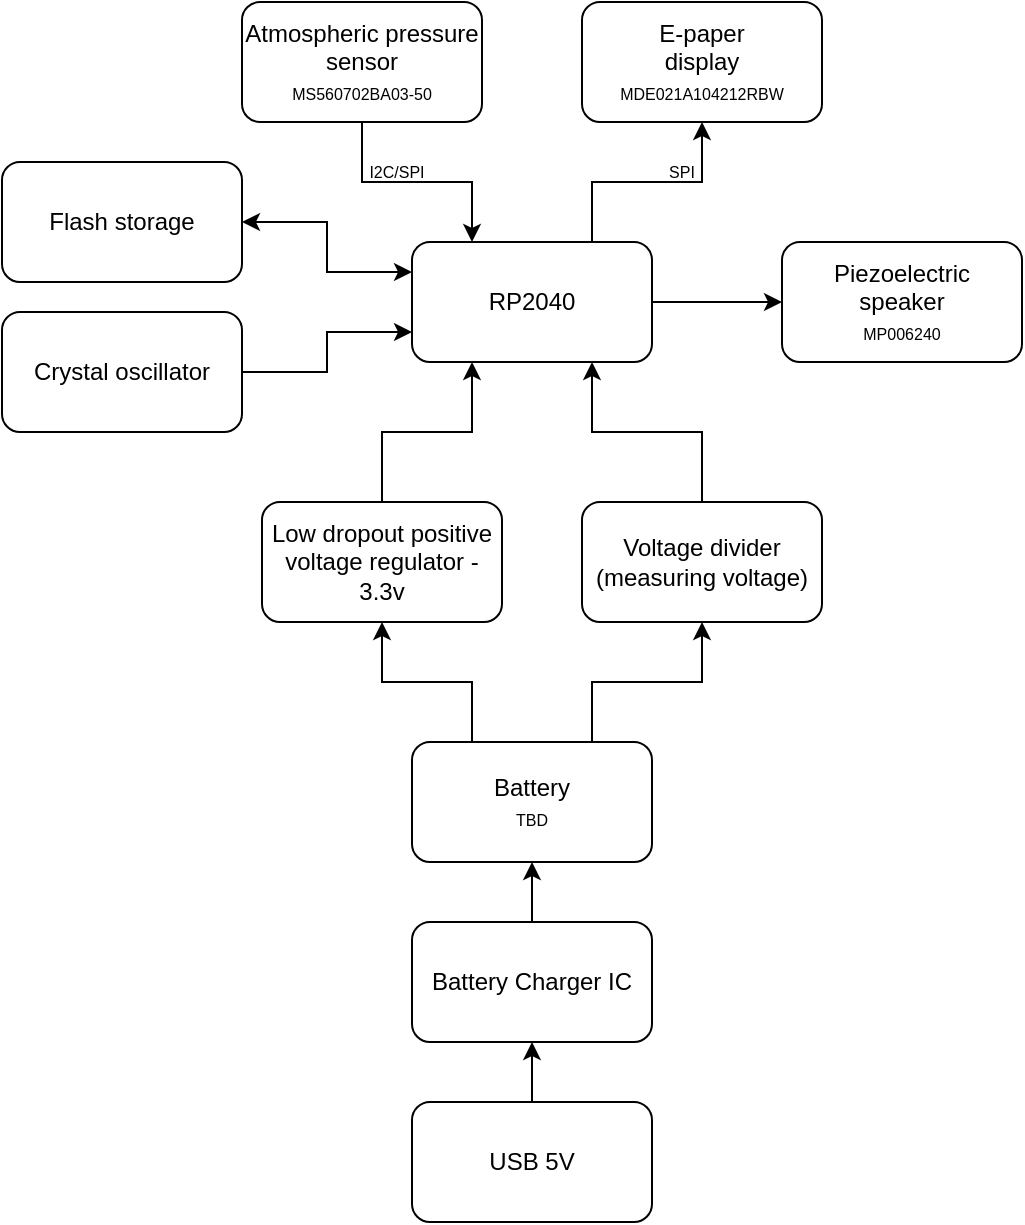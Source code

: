 <mxfile version="16.5.1" type="device"><diagram id="tjSu3hEnXZyojusVfJWB" name="Page-1"><mxGraphModel dx="652" dy="1021" grid="1" gridSize="10" guides="1" tooltips="1" connect="1" arrows="1" fold="1" page="1" pageScale="1" pageWidth="850" pageHeight="1100" background="none" math="0" shadow="0"><root><mxCell id="0"/><mxCell id="1" parent="0"/><mxCell id="w5ZtJl2pOUCjqDPW8Yhh-26" style="edgeStyle=orthogonalEdgeStyle;rounded=0;orthogonalLoop=1;jettySize=auto;html=1;exitX=0;exitY=0.75;exitDx=0;exitDy=0;entryX=1;entryY=0.5;entryDx=0;entryDy=0;fontSize=12;startArrow=classic;startFill=1;endArrow=none;endFill=0;" edge="1" parent="1" source="yIp2CMRC2_C_F6frynDm-4" target="w5ZtJl2pOUCjqDPW8Yhh-25"><mxGeometry relative="1" as="geometry"/></mxCell><mxCell id="yIp2CMRC2_C_F6frynDm-4" value="RP2040" style="rounded=1;whiteSpace=wrap;html=1;" parent="1" vertex="1"><mxGeometry x="365" y="520" width="120" height="60" as="geometry"/></mxCell><mxCell id="w5ZtJl2pOUCjqDPW8Yhh-1" value="" style="edgeStyle=orthogonalEdgeStyle;rounded=0;orthogonalLoop=1;jettySize=auto;html=1;fontSize=8;startArrow=classic;startFill=1;endArrow=none;endFill=0;entryX=0.75;entryY=0;entryDx=0;entryDy=0;" edge="1" parent="1" source="yIp2CMRC2_C_F6frynDm-5" target="yIp2CMRC2_C_F6frynDm-4"><mxGeometry relative="1" as="geometry"/></mxCell><mxCell id="yIp2CMRC2_C_F6frynDm-5" value="&lt;font&gt;E-paper&lt;br&gt;display&lt;br&gt;&lt;span style=&quot;margin: 0px ; padding: 0px ; border: 0px ; outline: 0px ; vertical-align: baseline ; background: rgb(255 , 255 , 255) ; zoom: 1 ; font-family: &amp;#34;arial&amp;#34; , &amp;#34;helvetica&amp;#34; , sans-serif&quot;&gt;&lt;font style=&quot;font-size: 8px&quot;&gt;MDE021A104212RBW&lt;/font&gt;&lt;/span&gt;&lt;br&gt;&lt;/font&gt;" style="rounded=1;whiteSpace=wrap;html=1;" parent="1" vertex="1"><mxGeometry x="450" y="400" width="120" height="60" as="geometry"/></mxCell><mxCell id="yIp2CMRC2_C_F6frynDm-21" value="" style="edgeStyle=orthogonalEdgeStyle;rounded=0;orthogonalLoop=1;jettySize=auto;html=1;exitX=0.25;exitY=0;exitDx=0;exitDy=0;" parent="1" source="yIp2CMRC2_C_F6frynDm-6" target="yIp2CMRC2_C_F6frynDm-20" edge="1"><mxGeometry relative="1" as="geometry"/></mxCell><mxCell id="w5ZtJl2pOUCjqDPW8Yhh-15" style="edgeStyle=orthogonalEdgeStyle;rounded=0;orthogonalLoop=1;jettySize=auto;html=1;exitX=0.75;exitY=0;exitDx=0;exitDy=0;entryX=0.5;entryY=1;entryDx=0;entryDy=0;fontSize=12;startArrow=none;startFill=0;endArrow=classic;endFill=1;" edge="1" parent="1" source="yIp2CMRC2_C_F6frynDm-6" target="w5ZtJl2pOUCjqDPW8Yhh-13"><mxGeometry relative="1" as="geometry"/></mxCell><mxCell id="yIp2CMRC2_C_F6frynDm-6" value="Battery&lt;br style=&quot;font-size: 11px&quot;&gt;&lt;font style=&quot;font-size: 8px&quot;&gt;TBD&lt;/font&gt;" style="rounded=1;whiteSpace=wrap;html=1;" parent="1" vertex="1"><mxGeometry x="365" y="770" width="120" height="60" as="geometry"/></mxCell><mxCell id="w5ZtJl2pOUCjqDPW8Yhh-7" value="" style="edgeStyle=orthogonalEdgeStyle;rounded=0;orthogonalLoop=1;jettySize=auto;html=1;fontSize=8;startArrow=classic;startFill=1;endArrow=none;endFill=0;" edge="1" parent="1" source="yIp2CMRC2_C_F6frynDm-7" target="yIp2CMRC2_C_F6frynDm-4"><mxGeometry relative="1" as="geometry"/></mxCell><mxCell id="yIp2CMRC2_C_F6frynDm-7" value="Piezoelectric&lt;br&gt;speaker&lt;br&gt;&lt;font style=&quot;font-size: 8px&quot;&gt;MP006240&lt;/font&gt;" style="rounded=1;whiteSpace=wrap;html=1;" parent="1" vertex="1"><mxGeometry x="550" y="520" width="120" height="60" as="geometry"/></mxCell><mxCell id="w5ZtJl2pOUCjqDPW8Yhh-3" value="" style="edgeStyle=orthogonalEdgeStyle;rounded=0;orthogonalLoop=1;jettySize=auto;html=1;fontSize=8;exitX=0.5;exitY=1;exitDx=0;exitDy=0;entryX=0.25;entryY=0;entryDx=0;entryDy=0;" edge="1" parent="1" source="yIp2CMRC2_C_F6frynDm-8" target="yIp2CMRC2_C_F6frynDm-4"><mxGeometry relative="1" as="geometry"/></mxCell><mxCell id="yIp2CMRC2_C_F6frynDm-8" value="Atmospheric pressure&lt;br&gt;sensor&lt;br&gt;&lt;font style=&quot;font-size: 8px&quot;&gt;MS560702BA03-50&lt;/font&gt;" style="rounded=1;whiteSpace=wrap;html=1;" parent="1" vertex="1"><mxGeometry x="280" y="400" width="120" height="60" as="geometry"/></mxCell><mxCell id="yIp2CMRC2_C_F6frynDm-18" value="" style="edgeStyle=orthogonalEdgeStyle;rounded=0;orthogonalLoop=1;jettySize=auto;html=1;" parent="1" source="yIp2CMRC2_C_F6frynDm-14" target="yIp2CMRC2_C_F6frynDm-6" edge="1"><mxGeometry relative="1" as="geometry"/></mxCell><mxCell id="yIp2CMRC2_C_F6frynDm-14" value="Battery Charger IC" style="rounded=1;whiteSpace=wrap;html=1;" parent="1" vertex="1"><mxGeometry x="365" y="860" width="120" height="60" as="geometry"/></mxCell><mxCell id="yIp2CMRC2_C_F6frynDm-22" value="" style="edgeStyle=orthogonalEdgeStyle;rounded=0;orthogonalLoop=1;jettySize=auto;html=1;entryX=0.25;entryY=1;entryDx=0;entryDy=0;" parent="1" source="yIp2CMRC2_C_F6frynDm-20" target="yIp2CMRC2_C_F6frynDm-4" edge="1"><mxGeometry relative="1" as="geometry"/></mxCell><mxCell id="yIp2CMRC2_C_F6frynDm-20" value="Low dropout positive voltage regulator - 3.3v" style="whiteSpace=wrap;html=1;rounded=1;" parent="1" vertex="1"><mxGeometry x="290" y="650" width="120" height="60" as="geometry"/></mxCell><mxCell id="w5ZtJl2pOUCjqDPW8Yhh-2" value="SPI" style="text;html=1;strokeColor=none;fillColor=none;align=center;verticalAlign=middle;whiteSpace=wrap;rounded=0;fontSize=8;" vertex="1" parent="1"><mxGeometry x="490" y="480" width="20" height="10" as="geometry"/></mxCell><mxCell id="w5ZtJl2pOUCjqDPW8Yhh-5" value="I2C/SPI" style="text;html=1;strokeColor=none;fillColor=none;align=center;verticalAlign=middle;whiteSpace=wrap;rounded=0;fontSize=8;" vertex="1" parent="1"><mxGeometry x="340" y="475" width="35" height="20" as="geometry"/></mxCell><mxCell id="w5ZtJl2pOUCjqDPW8Yhh-12" value="" style="edgeStyle=orthogonalEdgeStyle;rounded=0;orthogonalLoop=1;jettySize=auto;html=1;fontSize=12;startArrow=none;startFill=0;endArrow=classic;endFill=1;" edge="1" parent="1" source="w5ZtJl2pOUCjqDPW8Yhh-9" target="yIp2CMRC2_C_F6frynDm-14"><mxGeometry relative="1" as="geometry"/></mxCell><mxCell id="w5ZtJl2pOUCjqDPW8Yhh-9" value="&lt;font style=&quot;font-size: 12px&quot;&gt;USB 5V&lt;/font&gt;" style="rounded=1;whiteSpace=wrap;html=1;fontSize=8;" vertex="1" parent="1"><mxGeometry x="365" y="950" width="120" height="60" as="geometry"/></mxCell><mxCell id="w5ZtJl2pOUCjqDPW8Yhh-17" style="edgeStyle=orthogonalEdgeStyle;rounded=0;orthogonalLoop=1;jettySize=auto;html=1;exitX=0.5;exitY=0;exitDx=0;exitDy=0;entryX=0.75;entryY=1;entryDx=0;entryDy=0;fontSize=12;startArrow=none;startFill=0;endArrow=classic;endFill=1;" edge="1" parent="1" source="w5ZtJl2pOUCjqDPW8Yhh-13" target="yIp2CMRC2_C_F6frynDm-4"><mxGeometry relative="1" as="geometry"/></mxCell><mxCell id="w5ZtJl2pOUCjqDPW8Yhh-13" value="Voltage divider (measuring voltage)" style="rounded=1;whiteSpace=wrap;html=1;fontSize=12;" vertex="1" parent="1"><mxGeometry x="450" y="650" width="120" height="60" as="geometry"/></mxCell><mxCell id="w5ZtJl2pOUCjqDPW8Yhh-24" value="" style="edgeStyle=orthogonalEdgeStyle;rounded=0;orthogonalLoop=1;jettySize=auto;html=1;fontSize=8;startArrow=classic;startFill=1;endArrow=classic;endFill=1;entryX=0;entryY=0.25;entryDx=0;entryDy=0;" edge="1" parent="1" source="w5ZtJl2pOUCjqDPW8Yhh-23" target="yIp2CMRC2_C_F6frynDm-4"><mxGeometry relative="1" as="geometry"/></mxCell><mxCell id="w5ZtJl2pOUCjqDPW8Yhh-23" value="&lt;font style=&quot;font-size: 12px&quot;&gt;Flash storage&lt;/font&gt;" style="rounded=1;whiteSpace=wrap;html=1;fontSize=8;" vertex="1" parent="1"><mxGeometry x="160" y="480" width="120" height="60" as="geometry"/></mxCell><mxCell id="w5ZtJl2pOUCjqDPW8Yhh-25" value="Crystal oscillator" style="rounded=1;whiteSpace=wrap;html=1;fontSize=12;" vertex="1" parent="1"><mxGeometry x="160" y="555" width="120" height="60" as="geometry"/></mxCell></root></mxGraphModel></diagram></mxfile>